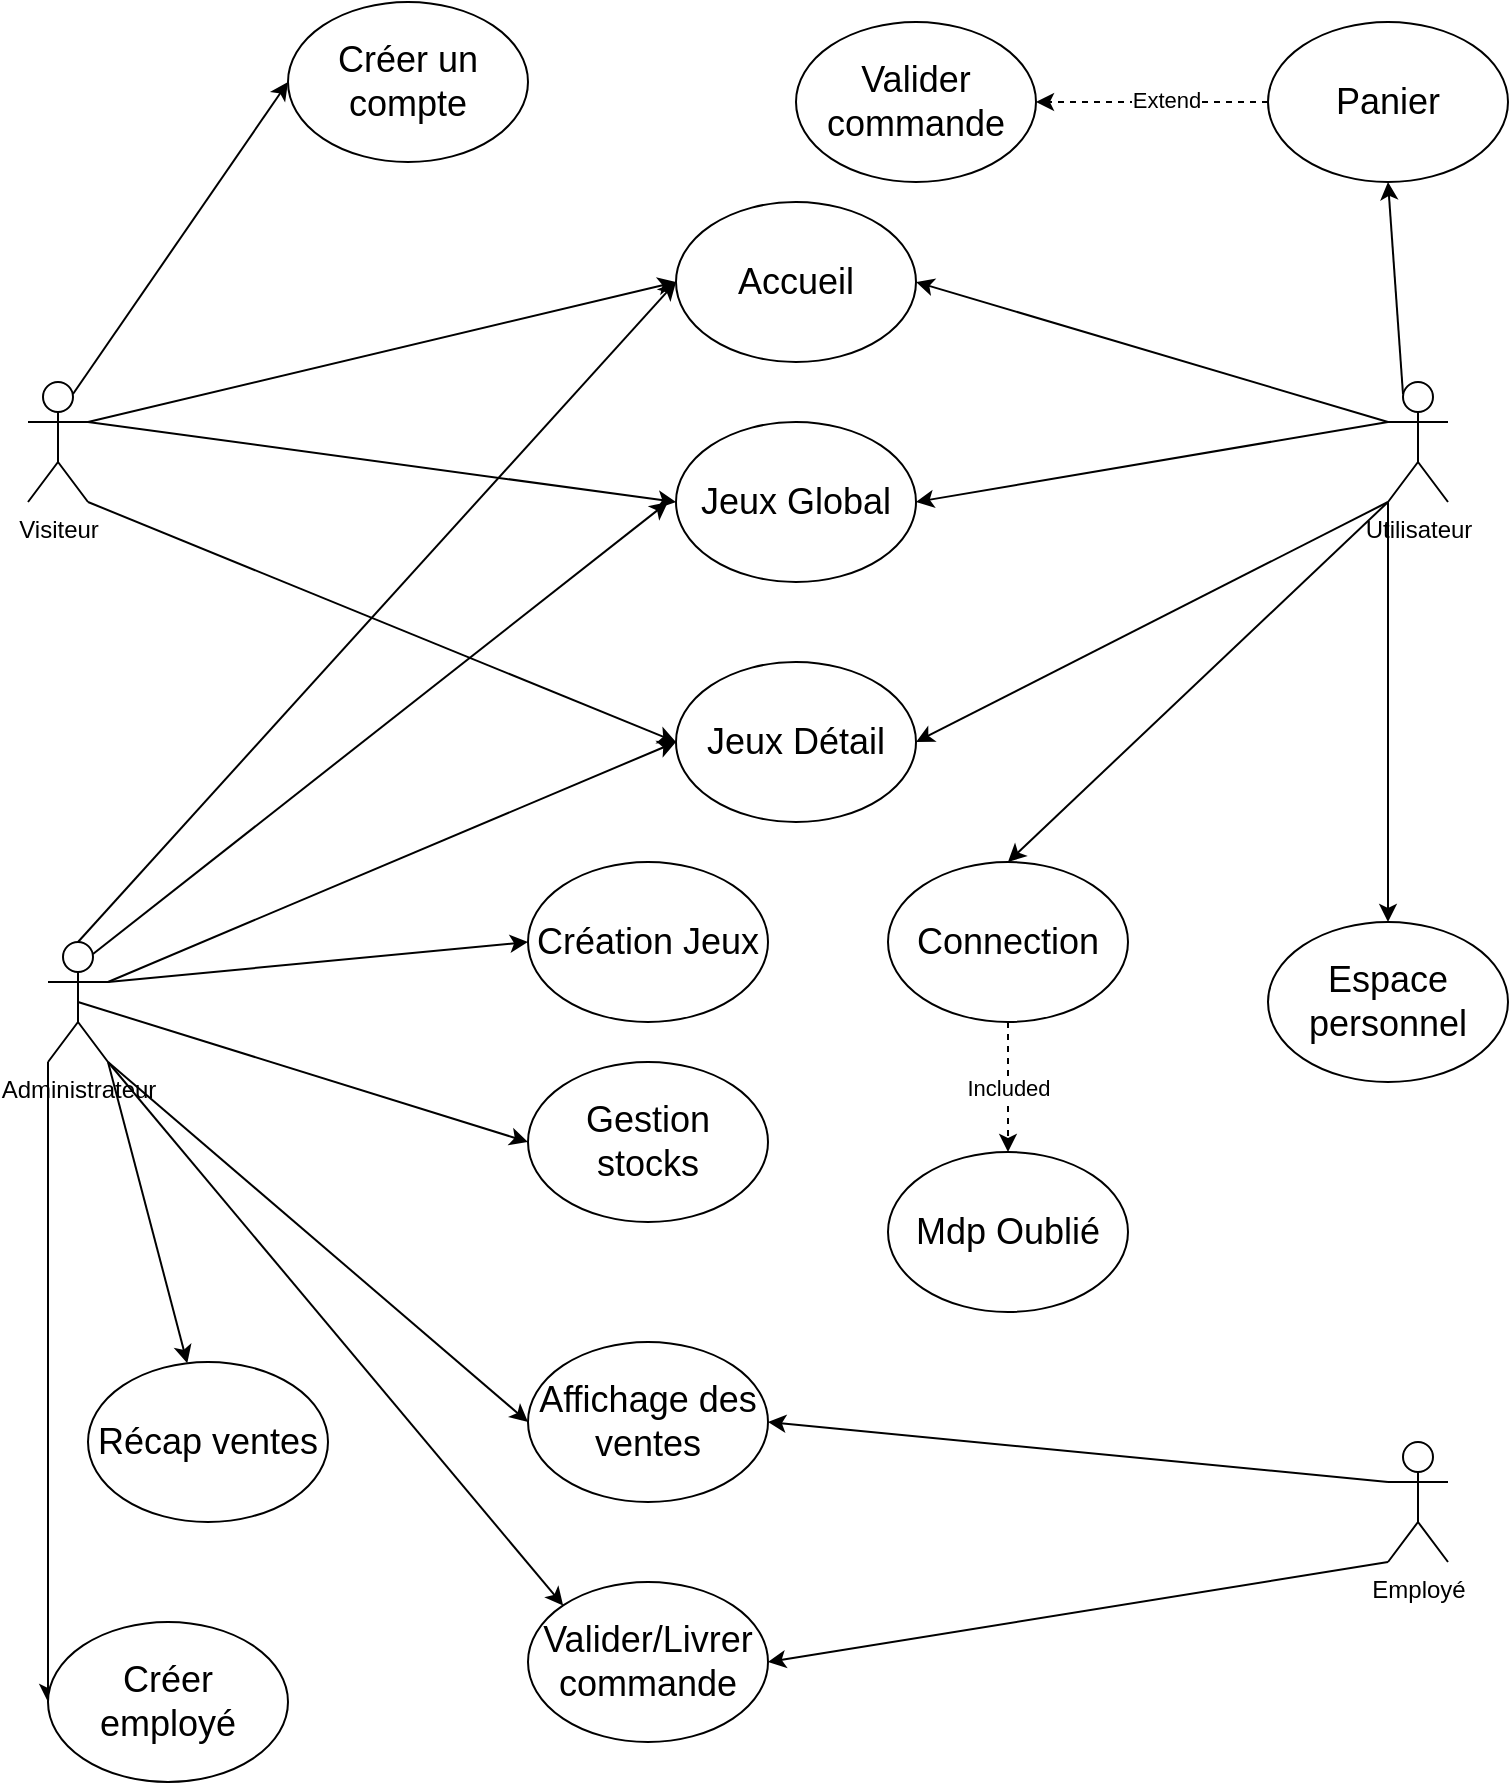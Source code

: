 <mxfile version="24.3.1" type="device">
  <diagram id="HMKRL17efVGiwerMgILO" name="Page-1">
    <mxGraphModel dx="1247" dy="701" grid="1" gridSize="10" guides="1" tooltips="1" connect="1" arrows="1" fold="1" page="1" pageScale="1" pageWidth="827" pageHeight="1169" math="0" shadow="0">
      <root>
        <mxCell id="0" />
        <mxCell id="1" parent="0" />
        <mxCell id="1s_cHjDBamymek_0xI_M-7" style="rounded=0;orthogonalLoop=1;jettySize=auto;html=1;exitX=1;exitY=0.333;exitDx=0;exitDy=0;exitPerimeter=0;entryX=0;entryY=0.5;entryDx=0;entryDy=0;" edge="1" parent="1" source="1s_cHjDBamymek_0xI_M-3" target="1s_cHjDBamymek_0xI_M-6">
          <mxGeometry relative="1" as="geometry" />
        </mxCell>
        <mxCell id="1s_cHjDBamymek_0xI_M-9" style="rounded=0;orthogonalLoop=1;jettySize=auto;html=1;exitX=1;exitY=0.333;exitDx=0;exitDy=0;exitPerimeter=0;entryX=0;entryY=0.5;entryDx=0;entryDy=0;" edge="1" parent="1" source="1s_cHjDBamymek_0xI_M-3" target="1s_cHjDBamymek_0xI_M-8">
          <mxGeometry relative="1" as="geometry" />
        </mxCell>
        <mxCell id="1s_cHjDBamymek_0xI_M-11" style="rounded=0;orthogonalLoop=1;jettySize=auto;html=1;exitX=1;exitY=1;exitDx=0;exitDy=0;exitPerimeter=0;entryX=0;entryY=0.5;entryDx=0;entryDy=0;" edge="1" parent="1" source="1s_cHjDBamymek_0xI_M-3" target="1s_cHjDBamymek_0xI_M-10">
          <mxGeometry relative="1" as="geometry" />
        </mxCell>
        <mxCell id="1s_cHjDBamymek_0xI_M-14" style="rounded=0;orthogonalLoop=1;jettySize=auto;html=1;exitX=0.75;exitY=0.1;exitDx=0;exitDy=0;exitPerimeter=0;entryX=0;entryY=0.5;entryDx=0;entryDy=0;" edge="1" parent="1" source="1s_cHjDBamymek_0xI_M-3" target="1s_cHjDBamymek_0xI_M-13">
          <mxGeometry relative="1" as="geometry" />
        </mxCell>
        <mxCell id="1s_cHjDBamymek_0xI_M-3" value="Visiteur" style="shape=umlActor;verticalLabelPosition=bottom;verticalAlign=top;html=1;outlineConnect=0;" vertex="1" parent="1">
          <mxGeometry x="30" y="200" width="30" height="60" as="geometry" />
        </mxCell>
        <mxCell id="1s_cHjDBamymek_0xI_M-6" value="&lt;font style=&quot;font-size: 18px;&quot;&gt;Accueil&lt;/font&gt;" style="ellipse;whiteSpace=wrap;html=1;" vertex="1" parent="1">
          <mxGeometry x="354" y="110" width="120" height="80" as="geometry" />
        </mxCell>
        <mxCell id="1s_cHjDBamymek_0xI_M-8" value="&lt;font style=&quot;font-size: 18px;&quot;&gt;Jeux Global&lt;/font&gt;" style="ellipse;whiteSpace=wrap;html=1;" vertex="1" parent="1">
          <mxGeometry x="354" y="220" width="120" height="80" as="geometry" />
        </mxCell>
        <mxCell id="1s_cHjDBamymek_0xI_M-10" value="&lt;font style=&quot;font-size: 18px;&quot;&gt;Jeux Détail&lt;/font&gt;" style="ellipse;whiteSpace=wrap;html=1;" vertex="1" parent="1">
          <mxGeometry x="354" y="340" width="120" height="80" as="geometry" />
        </mxCell>
        <mxCell id="1s_cHjDBamymek_0xI_M-13" value="&lt;font style=&quot;font-size: 18px;&quot;&gt;Créer un compte&lt;/font&gt;" style="ellipse;whiteSpace=wrap;html=1;" vertex="1" parent="1">
          <mxGeometry x="160" y="10" width="120" height="80" as="geometry" />
        </mxCell>
        <mxCell id="1s_cHjDBamymek_0xI_M-16" style="rounded=0;orthogonalLoop=1;jettySize=auto;html=1;exitX=0;exitY=0.333;exitDx=0;exitDy=0;exitPerimeter=0;entryX=1;entryY=0.5;entryDx=0;entryDy=0;strokeColor=default;" edge="1" parent="1" source="1s_cHjDBamymek_0xI_M-15" target="1s_cHjDBamymek_0xI_M-6">
          <mxGeometry relative="1" as="geometry" />
        </mxCell>
        <mxCell id="1s_cHjDBamymek_0xI_M-17" style="rounded=0;orthogonalLoop=1;jettySize=auto;html=1;exitX=0;exitY=0.333;exitDx=0;exitDy=0;exitPerimeter=0;entryX=1;entryY=0.5;entryDx=0;entryDy=0;" edge="1" parent="1" source="1s_cHjDBamymek_0xI_M-15" target="1s_cHjDBamymek_0xI_M-8">
          <mxGeometry relative="1" as="geometry" />
        </mxCell>
        <mxCell id="1s_cHjDBamymek_0xI_M-18" style="rounded=0;orthogonalLoop=1;jettySize=auto;html=1;exitX=0;exitY=1;exitDx=0;exitDy=0;exitPerimeter=0;entryX=1;entryY=0.5;entryDx=0;entryDy=0;" edge="1" parent="1" source="1s_cHjDBamymek_0xI_M-15" target="1s_cHjDBamymek_0xI_M-10">
          <mxGeometry relative="1" as="geometry" />
        </mxCell>
        <mxCell id="1s_cHjDBamymek_0xI_M-21" style="rounded=0;orthogonalLoop=1;jettySize=auto;html=1;exitX=0.25;exitY=0.1;exitDx=0;exitDy=0;exitPerimeter=0;entryX=0.5;entryY=1;entryDx=0;entryDy=0;" edge="1" parent="1" source="1s_cHjDBamymek_0xI_M-15" target="1s_cHjDBamymek_0xI_M-20">
          <mxGeometry relative="1" as="geometry" />
        </mxCell>
        <mxCell id="1s_cHjDBamymek_0xI_M-26" style="rounded=0;orthogonalLoop=1;jettySize=auto;html=1;exitX=0;exitY=1;exitDx=0;exitDy=0;exitPerimeter=0;" edge="1" parent="1" source="1s_cHjDBamymek_0xI_M-15" target="1s_cHjDBamymek_0xI_M-25">
          <mxGeometry relative="1" as="geometry" />
        </mxCell>
        <mxCell id="1s_cHjDBamymek_0xI_M-29" style="rounded=0;orthogonalLoop=1;jettySize=auto;html=1;exitX=0;exitY=1;exitDx=0;exitDy=0;exitPerimeter=0;entryX=0.5;entryY=0;entryDx=0;entryDy=0;" edge="1" parent="1" source="1s_cHjDBamymek_0xI_M-15" target="1s_cHjDBamymek_0xI_M-27">
          <mxGeometry relative="1" as="geometry" />
        </mxCell>
        <mxCell id="1s_cHjDBamymek_0xI_M-15" value="Utilisateur" style="shape=umlActor;verticalLabelPosition=bottom;verticalAlign=top;html=1;outlineConnect=0;" vertex="1" parent="1">
          <mxGeometry x="710" y="200" width="30" height="60" as="geometry" />
        </mxCell>
        <mxCell id="1s_cHjDBamymek_0xI_M-23" style="rounded=0;orthogonalLoop=1;jettySize=auto;html=1;exitX=0;exitY=0.5;exitDx=0;exitDy=0;entryX=1;entryY=0.5;entryDx=0;entryDy=0;dashed=1;" edge="1" parent="1" source="1s_cHjDBamymek_0xI_M-20" target="1s_cHjDBamymek_0xI_M-22">
          <mxGeometry relative="1" as="geometry" />
        </mxCell>
        <mxCell id="1s_cHjDBamymek_0xI_M-24" value="Extend" style="edgeLabel;html=1;align=center;verticalAlign=middle;resizable=0;points=[];" vertex="1" connectable="0" parent="1s_cHjDBamymek_0xI_M-23">
          <mxGeometry x="-0.12" y="-1" relative="1" as="geometry">
            <mxPoint as="offset" />
          </mxGeometry>
        </mxCell>
        <mxCell id="1s_cHjDBamymek_0xI_M-20" value="&lt;font style=&quot;font-size: 18px;&quot;&gt;Panier&lt;/font&gt;" style="ellipse;whiteSpace=wrap;html=1;" vertex="1" parent="1">
          <mxGeometry x="650" y="20" width="120" height="80" as="geometry" />
        </mxCell>
        <mxCell id="1s_cHjDBamymek_0xI_M-22" value="&lt;span style=&quot;font-size: 18px;&quot;&gt;Valider commande&lt;/span&gt;" style="ellipse;whiteSpace=wrap;html=1;" vertex="1" parent="1">
          <mxGeometry x="414" y="20" width="120" height="80" as="geometry" />
        </mxCell>
        <mxCell id="1s_cHjDBamymek_0xI_M-25" value="&lt;font style=&quot;font-size: 18px;&quot;&gt;Espace personnel&lt;/font&gt;" style="ellipse;whiteSpace=wrap;html=1;" vertex="1" parent="1">
          <mxGeometry x="650" y="470" width="120" height="80" as="geometry" />
        </mxCell>
        <mxCell id="1s_cHjDBamymek_0xI_M-30" style="edgeStyle=orthogonalEdgeStyle;rounded=0;orthogonalLoop=1;jettySize=auto;html=1;exitX=0.5;exitY=1;exitDx=0;exitDy=0;entryX=0.5;entryY=0;entryDx=0;entryDy=0;dashed=1;" edge="1" parent="1" source="1s_cHjDBamymek_0xI_M-27" target="1s_cHjDBamymek_0xI_M-28">
          <mxGeometry relative="1" as="geometry" />
        </mxCell>
        <mxCell id="1s_cHjDBamymek_0xI_M-31" value="Included" style="edgeLabel;html=1;align=center;verticalAlign=middle;resizable=0;points=[];" vertex="1" connectable="0" parent="1s_cHjDBamymek_0xI_M-30">
          <mxGeometry x="0.021" relative="1" as="geometry">
            <mxPoint as="offset" />
          </mxGeometry>
        </mxCell>
        <mxCell id="1s_cHjDBamymek_0xI_M-27" value="&lt;font style=&quot;font-size: 18px;&quot;&gt;Connection&lt;/font&gt;" style="ellipse;whiteSpace=wrap;html=1;" vertex="1" parent="1">
          <mxGeometry x="460" y="440" width="120" height="80" as="geometry" />
        </mxCell>
        <mxCell id="1s_cHjDBamymek_0xI_M-28" value="&lt;font style=&quot;font-size: 18px;&quot;&gt;Mdp Oublié&lt;/font&gt;" style="ellipse;whiteSpace=wrap;html=1;" vertex="1" parent="1">
          <mxGeometry x="460" y="585" width="120" height="80" as="geometry" />
        </mxCell>
        <mxCell id="1s_cHjDBamymek_0xI_M-33" style="rounded=0;orthogonalLoop=1;jettySize=auto;html=1;exitX=0.5;exitY=0;exitDx=0;exitDy=0;exitPerimeter=0;entryX=0;entryY=0.5;entryDx=0;entryDy=0;" edge="1" parent="1" source="1s_cHjDBamymek_0xI_M-32" target="1s_cHjDBamymek_0xI_M-6">
          <mxGeometry relative="1" as="geometry" />
        </mxCell>
        <mxCell id="1s_cHjDBamymek_0xI_M-34" style="rounded=0;orthogonalLoop=1;jettySize=auto;html=1;exitX=0.75;exitY=0.1;exitDx=0;exitDy=0;exitPerimeter=0;" edge="1" parent="1" source="1s_cHjDBamymek_0xI_M-32">
          <mxGeometry relative="1" as="geometry">
            <mxPoint x="350" y="260" as="targetPoint" />
          </mxGeometry>
        </mxCell>
        <mxCell id="1s_cHjDBamymek_0xI_M-35" style="rounded=0;orthogonalLoop=1;jettySize=auto;html=1;exitX=1;exitY=0.333;exitDx=0;exitDy=0;exitPerimeter=0;entryX=0;entryY=0.5;entryDx=0;entryDy=0;" edge="1" parent="1" source="1s_cHjDBamymek_0xI_M-32" target="1s_cHjDBamymek_0xI_M-10">
          <mxGeometry relative="1" as="geometry" />
        </mxCell>
        <mxCell id="1s_cHjDBamymek_0xI_M-37" style="rounded=0;orthogonalLoop=1;jettySize=auto;html=1;exitX=1;exitY=0.333;exitDx=0;exitDy=0;exitPerimeter=0;entryX=0;entryY=0.5;entryDx=0;entryDy=0;" edge="1" parent="1" source="1s_cHjDBamymek_0xI_M-32" target="1s_cHjDBamymek_0xI_M-36">
          <mxGeometry relative="1" as="geometry" />
        </mxCell>
        <mxCell id="1s_cHjDBamymek_0xI_M-39" style="rounded=0;orthogonalLoop=1;jettySize=auto;html=1;exitX=0.5;exitY=0.5;exitDx=0;exitDy=0;exitPerimeter=0;entryX=0;entryY=0.5;entryDx=0;entryDy=0;" edge="1" parent="1" source="1s_cHjDBamymek_0xI_M-32" target="1s_cHjDBamymek_0xI_M-38">
          <mxGeometry relative="1" as="geometry" />
        </mxCell>
        <mxCell id="1s_cHjDBamymek_0xI_M-43" style="rounded=0;orthogonalLoop=1;jettySize=auto;html=1;exitX=1;exitY=1;exitDx=0;exitDy=0;exitPerimeter=0;" edge="1" parent="1" source="1s_cHjDBamymek_0xI_M-32" target="1s_cHjDBamymek_0xI_M-40">
          <mxGeometry relative="1" as="geometry" />
        </mxCell>
        <mxCell id="1s_cHjDBamymek_0xI_M-45" style="rounded=0;orthogonalLoop=1;jettySize=auto;html=1;exitX=0;exitY=1;exitDx=0;exitDy=0;exitPerimeter=0;entryX=0;entryY=0.5;entryDx=0;entryDy=0;" edge="1" parent="1" source="1s_cHjDBamymek_0xI_M-32" target="1s_cHjDBamymek_0xI_M-44">
          <mxGeometry relative="1" as="geometry" />
        </mxCell>
        <mxCell id="1s_cHjDBamymek_0xI_M-47" style="rounded=0;orthogonalLoop=1;jettySize=auto;html=1;exitX=1;exitY=1;exitDx=0;exitDy=0;exitPerimeter=0;entryX=0;entryY=0.5;entryDx=0;entryDy=0;" edge="1" parent="1" source="1s_cHjDBamymek_0xI_M-32" target="1s_cHjDBamymek_0xI_M-46">
          <mxGeometry relative="1" as="geometry" />
        </mxCell>
        <mxCell id="1s_cHjDBamymek_0xI_M-49" style="rounded=0;orthogonalLoop=1;jettySize=auto;html=1;exitX=1;exitY=1;exitDx=0;exitDy=0;exitPerimeter=0;entryX=0;entryY=0;entryDx=0;entryDy=0;" edge="1" parent="1" source="1s_cHjDBamymek_0xI_M-32" target="1s_cHjDBamymek_0xI_M-48">
          <mxGeometry relative="1" as="geometry" />
        </mxCell>
        <mxCell id="1s_cHjDBamymek_0xI_M-32" value="Administrateur" style="shape=umlActor;verticalLabelPosition=bottom;verticalAlign=top;html=1;outlineConnect=0;" vertex="1" parent="1">
          <mxGeometry x="40" y="480" width="30" height="60" as="geometry" />
        </mxCell>
        <mxCell id="1s_cHjDBamymek_0xI_M-36" value="&lt;font style=&quot;font-size: 18px;&quot;&gt;Création Jeux&lt;/font&gt;" style="ellipse;whiteSpace=wrap;html=1;" vertex="1" parent="1">
          <mxGeometry x="280" y="440" width="120" height="80" as="geometry" />
        </mxCell>
        <mxCell id="1s_cHjDBamymek_0xI_M-38" value="&lt;font style=&quot;font-size: 18px;&quot;&gt;Gestion stocks&lt;/font&gt;" style="ellipse;whiteSpace=wrap;html=1;" vertex="1" parent="1">
          <mxGeometry x="280" y="540" width="120" height="80" as="geometry" />
        </mxCell>
        <mxCell id="1s_cHjDBamymek_0xI_M-40" value="&lt;font style=&quot;font-size: 18px;&quot;&gt;Récap ventes&lt;/font&gt;" style="ellipse;whiteSpace=wrap;html=1;" vertex="1" parent="1">
          <mxGeometry x="60" y="690" width="120" height="80" as="geometry" />
        </mxCell>
        <mxCell id="1s_cHjDBamymek_0xI_M-44" value="&lt;font style=&quot;font-size: 18px;&quot;&gt;Créer employé&lt;/font&gt;" style="ellipse;whiteSpace=wrap;html=1;" vertex="1" parent="1">
          <mxGeometry x="40" y="820" width="120" height="80" as="geometry" />
        </mxCell>
        <mxCell id="1s_cHjDBamymek_0xI_M-46" value="&lt;font style=&quot;font-size: 18px;&quot;&gt;Affichage des ventes&lt;/font&gt;" style="ellipse;whiteSpace=wrap;html=1;" vertex="1" parent="1">
          <mxGeometry x="280" y="680" width="120" height="80" as="geometry" />
        </mxCell>
        <mxCell id="1s_cHjDBamymek_0xI_M-48" value="&lt;span style=&quot;font-size: 18px;&quot;&gt;Valider/Livrer commande&lt;/span&gt;" style="ellipse;whiteSpace=wrap;html=1;" vertex="1" parent="1">
          <mxGeometry x="280" y="800" width="120" height="80" as="geometry" />
        </mxCell>
        <mxCell id="1s_cHjDBamymek_0xI_M-51" style="rounded=0;orthogonalLoop=1;jettySize=auto;html=1;exitX=0;exitY=0.333;exitDx=0;exitDy=0;exitPerimeter=0;entryX=1;entryY=0.5;entryDx=0;entryDy=0;" edge="1" parent="1" source="1s_cHjDBamymek_0xI_M-50" target="1s_cHjDBamymek_0xI_M-46">
          <mxGeometry relative="1" as="geometry" />
        </mxCell>
        <mxCell id="1s_cHjDBamymek_0xI_M-52" style="rounded=0;orthogonalLoop=1;jettySize=auto;html=1;exitX=0;exitY=1;exitDx=0;exitDy=0;exitPerimeter=0;entryX=1;entryY=0.5;entryDx=0;entryDy=0;" edge="1" parent="1" source="1s_cHjDBamymek_0xI_M-50" target="1s_cHjDBamymek_0xI_M-48">
          <mxGeometry relative="1" as="geometry" />
        </mxCell>
        <mxCell id="1s_cHjDBamymek_0xI_M-50" value="Employé" style="shape=umlActor;verticalLabelPosition=bottom;verticalAlign=top;html=1;outlineConnect=0;" vertex="1" parent="1">
          <mxGeometry x="710" y="730" width="30" height="60" as="geometry" />
        </mxCell>
      </root>
    </mxGraphModel>
  </diagram>
</mxfile>
